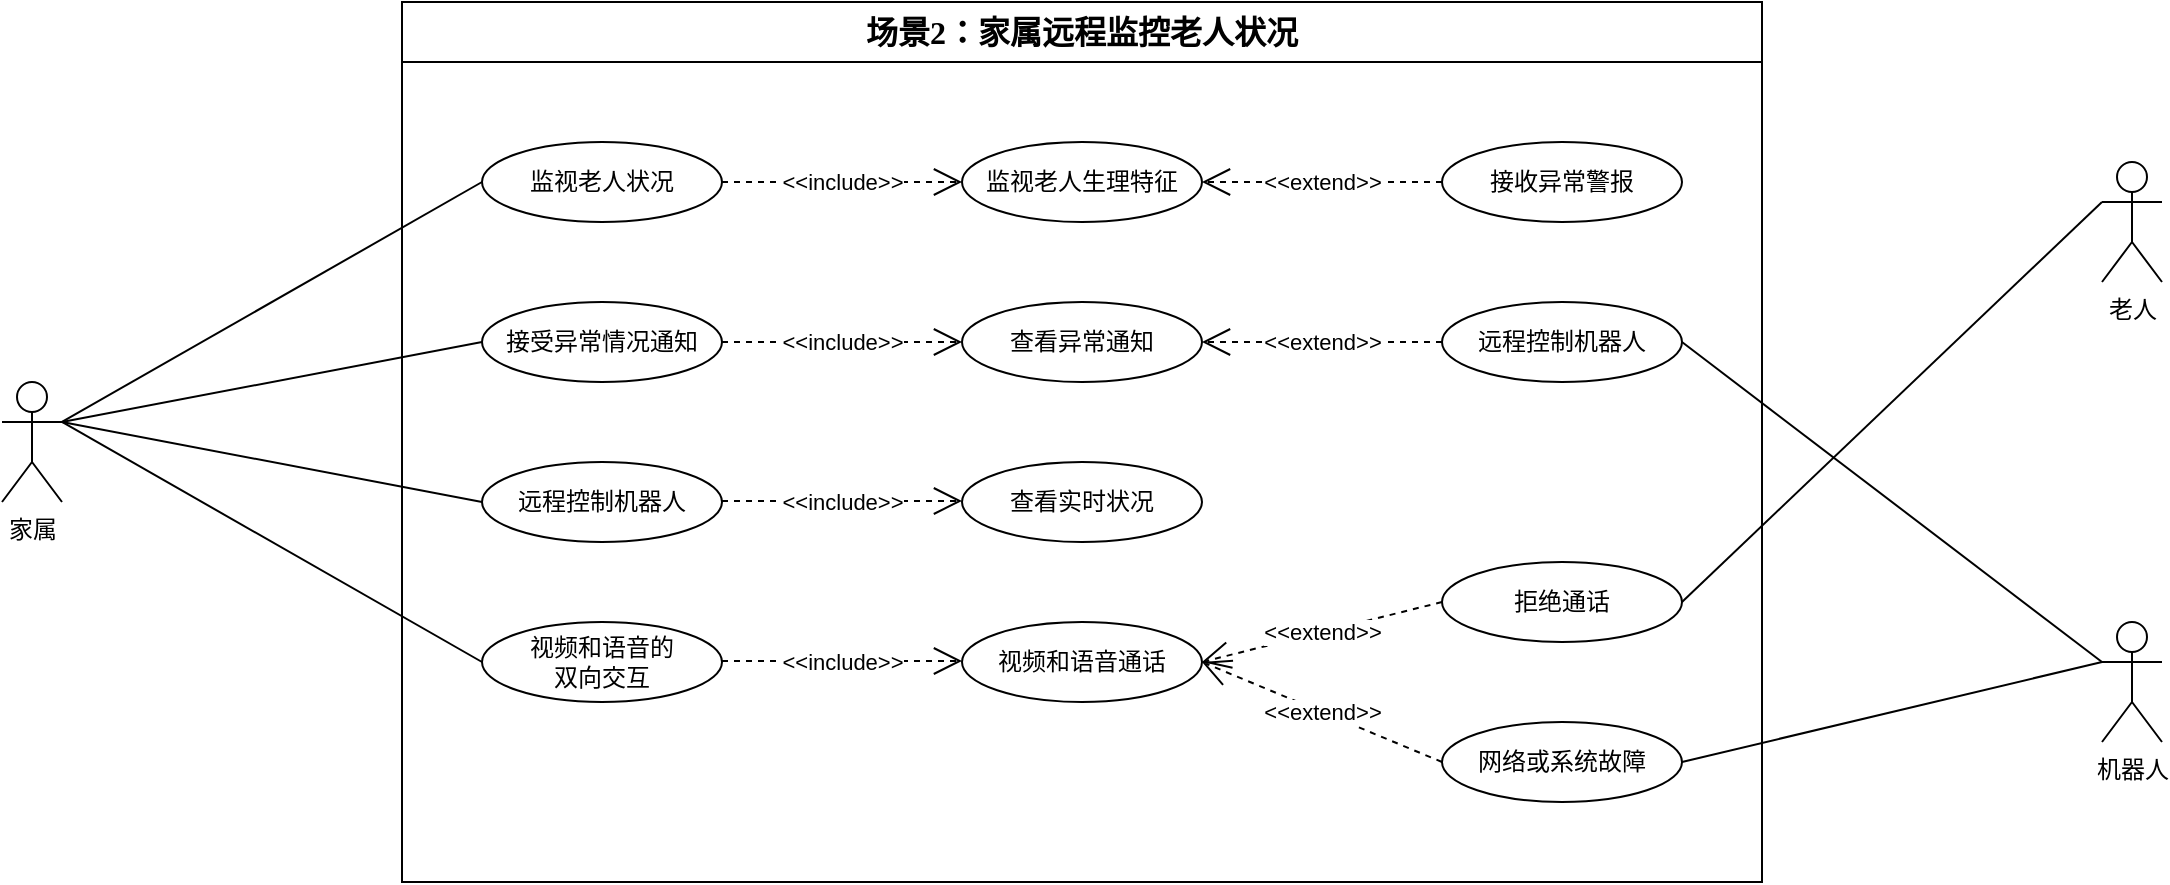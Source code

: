 <mxfile version="22.0.2" type="device">
  <diagram name="第 1 页" id="fSYWZaJNMlL_t06p-1oz">
    <mxGraphModel dx="1129" dy="919" grid="1" gridSize="10" guides="1" tooltips="1" connect="1" arrows="1" fold="1" page="1" pageScale="1" pageWidth="827" pageHeight="1169" math="0" shadow="0">
      <root>
        <mxCell id="0" />
        <mxCell id="1" parent="0" />
        <mxCell id="fFm2WbIP_SEH0sZtQKVD-21" value="&lt;font face=&quot;新宋体&quot;&gt;家属&lt;/font&gt;" style="shape=umlActor;verticalLabelPosition=bottom;verticalAlign=top;html=1;" parent="1" vertex="1">
          <mxGeometry x="40" y="230" width="30" height="60" as="geometry" />
        </mxCell>
        <mxCell id="fFm2WbIP_SEH0sZtQKVD-22" value="&lt;font face=&quot;新宋体&quot;&gt;老人&lt;/font&gt;" style="shape=umlActor;verticalLabelPosition=bottom;verticalAlign=top;html=1;" parent="1" vertex="1">
          <mxGeometry x="1090" y="120" width="30" height="60" as="geometry" />
        </mxCell>
        <mxCell id="fFm2WbIP_SEH0sZtQKVD-63" value="&lt;font face=&quot;新宋体&quot;&gt;&lt;span style=&quot;font-size: 16px;&quot;&gt;场景2：家属远程监控老人状况&lt;/span&gt;&lt;/font&gt;" style="swimlane;whiteSpace=wrap;html=1;startSize=30;" parent="1" vertex="1">
          <mxGeometry x="240" y="40" width="680" height="440" as="geometry">
            <mxRectangle x="240" y="40" width="240" height="30" as="alternateBounds" />
          </mxGeometry>
        </mxCell>
        <mxCell id="fFm2WbIP_SEH0sZtQKVD-24" value="监视老人状况" style="ellipse;whiteSpace=wrap;html=1;" parent="fFm2WbIP_SEH0sZtQKVD-63" vertex="1">
          <mxGeometry x="40" y="70" width="120" height="40" as="geometry" />
        </mxCell>
        <mxCell id="fFm2WbIP_SEH0sZtQKVD-64" value="接收异常警报" style="ellipse;whiteSpace=wrap;html=1;" parent="fFm2WbIP_SEH0sZtQKVD-63" vertex="1">
          <mxGeometry x="520" y="70" width="120" height="40" as="geometry" />
        </mxCell>
        <mxCell id="fFm2WbIP_SEH0sZtQKVD-65" value="&amp;lt;&amp;lt;extend&amp;gt;&amp;gt;" style="endArrow=open;endSize=12;dashed=1;html=1;rounded=0;entryX=1;entryY=0.5;entryDx=0;entryDy=0;exitX=0;exitY=0.5;exitDx=0;exitDy=0;" parent="fFm2WbIP_SEH0sZtQKVD-63" source="fFm2WbIP_SEH0sZtQKVD-64" target="fFm2WbIP_SEH0sZtQKVD-47" edge="1">
          <mxGeometry width="160" relative="1" as="geometry">
            <mxPoint x="1010" y="420" as="sourcePoint" />
            <mxPoint x="400" y="50" as="targetPoint" />
          </mxGeometry>
        </mxCell>
        <mxCell id="fFm2WbIP_SEH0sZtQKVD-47" value="监视老人生理特征" style="ellipse;whiteSpace=wrap;html=1;" parent="fFm2WbIP_SEH0sZtQKVD-63" vertex="1">
          <mxGeometry x="280" y="70" width="120" height="40" as="geometry" />
        </mxCell>
        <mxCell id="fFm2WbIP_SEH0sZtQKVD-26" value="&amp;lt;&amp;lt;include&amp;gt;&amp;gt;" style="endArrow=open;endSize=12;dashed=1;html=1;rounded=0;exitX=1;exitY=0.5;exitDx=0;exitDy=0;entryX=0;entryY=0.5;entryDx=0;entryDy=0;" parent="fFm2WbIP_SEH0sZtQKVD-63" source="fFm2WbIP_SEH0sZtQKVD-24" target="fFm2WbIP_SEH0sZtQKVD-47" edge="1">
          <mxGeometry width="160" relative="1" as="geometry">
            <mxPoint x="100" y="70" as="sourcePoint" />
            <mxPoint x="240" y="20" as="targetPoint" />
          </mxGeometry>
        </mxCell>
        <mxCell id="NSTzoeEUeNAMsslBzwnI-10" value="接受异常情况通知" style="ellipse;whiteSpace=wrap;html=1;" parent="fFm2WbIP_SEH0sZtQKVD-63" vertex="1">
          <mxGeometry x="40" y="150" width="120" height="40" as="geometry" />
        </mxCell>
        <mxCell id="NSTzoeEUeNAMsslBzwnI-13" value="远程控制机器人" style="ellipse;whiteSpace=wrap;html=1;" parent="fFm2WbIP_SEH0sZtQKVD-63" vertex="1">
          <mxGeometry x="520" y="150" width="120" height="40" as="geometry" />
        </mxCell>
        <mxCell id="NSTzoeEUeNAMsslBzwnI-14" value="查看异常通知" style="ellipse;whiteSpace=wrap;html=1;" parent="fFm2WbIP_SEH0sZtQKVD-63" vertex="1">
          <mxGeometry x="280" y="150" width="120" height="40" as="geometry" />
        </mxCell>
        <mxCell id="NSTzoeEUeNAMsslBzwnI-15" value="&amp;lt;&amp;lt;include&amp;gt;&amp;gt;" style="endArrow=open;endSize=12;dashed=1;html=1;rounded=0;exitX=1;exitY=0.5;exitDx=0;exitDy=0;entryX=0;entryY=0.5;entryDx=0;entryDy=0;" parent="fFm2WbIP_SEH0sZtQKVD-63" source="NSTzoeEUeNAMsslBzwnI-10" target="NSTzoeEUeNAMsslBzwnI-14" edge="1">
          <mxGeometry width="160" relative="1" as="geometry">
            <mxPoint x="100" y="150" as="sourcePoint" />
            <mxPoint x="240" y="100" as="targetPoint" />
          </mxGeometry>
        </mxCell>
        <mxCell id="NSTzoeEUeNAMsslBzwnI-16" value="&amp;lt;&amp;lt;extend&amp;gt;&amp;gt;" style="endArrow=open;endSize=12;dashed=1;html=1;rounded=0;exitX=0;exitY=0.5;exitDx=0;exitDy=0;entryX=1;entryY=0.5;entryDx=0;entryDy=0;" parent="fFm2WbIP_SEH0sZtQKVD-63" source="NSTzoeEUeNAMsslBzwnI-13" target="NSTzoeEUeNAMsslBzwnI-14" edge="1">
          <mxGeometry width="160" relative="1" as="geometry">
            <mxPoint x="530" y="140" as="sourcePoint" />
            <mxPoint x="400" y="130" as="targetPoint" />
          </mxGeometry>
        </mxCell>
        <mxCell id="-sLietb2ANqavZ24Fi5j-3" value="远程控制机器人" style="ellipse;whiteSpace=wrap;html=1;" vertex="1" parent="fFm2WbIP_SEH0sZtQKVD-63">
          <mxGeometry x="40" y="230" width="120" height="40" as="geometry" />
        </mxCell>
        <mxCell id="-sLietb2ANqavZ24Fi5j-4" value="查看实时状况" style="ellipse;whiteSpace=wrap;html=1;" vertex="1" parent="fFm2WbIP_SEH0sZtQKVD-63">
          <mxGeometry x="280" y="230" width="120" height="40" as="geometry" />
        </mxCell>
        <mxCell id="-sLietb2ANqavZ24Fi5j-5" value="&amp;lt;&amp;lt;include&amp;gt;&amp;gt;" style="endArrow=open;endSize=12;dashed=1;html=1;rounded=0;exitX=1;exitY=0.5;exitDx=0;exitDy=0;entryX=0;entryY=0.5;entryDx=0;entryDy=0;" edge="1" parent="fFm2WbIP_SEH0sZtQKVD-63">
          <mxGeometry width="160" relative="1" as="geometry">
            <mxPoint x="160" y="249.5" as="sourcePoint" />
            <mxPoint x="280" y="249.5" as="targetPoint" />
          </mxGeometry>
        </mxCell>
        <mxCell id="-sLietb2ANqavZ24Fi5j-7" value="视频和语音的&lt;br&gt;双向交互" style="ellipse;whiteSpace=wrap;html=1;" vertex="1" parent="fFm2WbIP_SEH0sZtQKVD-63">
          <mxGeometry x="40" y="310" width="120" height="40" as="geometry" />
        </mxCell>
        <mxCell id="-sLietb2ANqavZ24Fi5j-8" value="视频和语音通话" style="ellipse;whiteSpace=wrap;html=1;" vertex="1" parent="fFm2WbIP_SEH0sZtQKVD-63">
          <mxGeometry x="280" y="310" width="120" height="40" as="geometry" />
        </mxCell>
        <mxCell id="-sLietb2ANqavZ24Fi5j-9" value="&amp;lt;&amp;lt;include&amp;gt;&amp;gt;" style="endArrow=open;endSize=12;dashed=1;html=1;rounded=0;exitX=1;exitY=0.5;exitDx=0;exitDy=0;entryX=0;entryY=0.5;entryDx=0;entryDy=0;" edge="1" parent="fFm2WbIP_SEH0sZtQKVD-63">
          <mxGeometry width="160" relative="1" as="geometry">
            <mxPoint x="160" y="329.5" as="sourcePoint" />
            <mxPoint x="280" y="329.5" as="targetPoint" />
          </mxGeometry>
        </mxCell>
        <mxCell id="-sLietb2ANqavZ24Fi5j-10" value="拒绝通话" style="ellipse;whiteSpace=wrap;html=1;" vertex="1" parent="fFm2WbIP_SEH0sZtQKVD-63">
          <mxGeometry x="520" y="280" width="120" height="40" as="geometry" />
        </mxCell>
        <mxCell id="-sLietb2ANqavZ24Fi5j-11" value="&amp;lt;&amp;lt;extend&amp;gt;&amp;gt;" style="endArrow=open;endSize=12;dashed=1;html=1;rounded=0;exitX=0;exitY=0.5;exitDx=0;exitDy=0;entryX=1;entryY=0.5;entryDx=0;entryDy=0;" edge="1" parent="fFm2WbIP_SEH0sZtQKVD-63" source="-sLietb2ANqavZ24Fi5j-10">
          <mxGeometry width="160" relative="1" as="geometry">
            <mxPoint x="530" y="300" as="sourcePoint" />
            <mxPoint x="400" y="330" as="targetPoint" />
          </mxGeometry>
        </mxCell>
        <mxCell id="-sLietb2ANqavZ24Fi5j-12" value="网络或系统故障" style="ellipse;whiteSpace=wrap;html=1;" vertex="1" parent="fFm2WbIP_SEH0sZtQKVD-63">
          <mxGeometry x="520" y="360" width="120" height="40" as="geometry" />
        </mxCell>
        <mxCell id="-sLietb2ANqavZ24Fi5j-13" value="&amp;lt;&amp;lt;extend&amp;gt;&amp;gt;" style="endArrow=open;endSize=12;dashed=1;html=1;rounded=0;exitX=0;exitY=0.5;exitDx=0;exitDy=0;" edge="1" parent="fFm2WbIP_SEH0sZtQKVD-63" source="-sLietb2ANqavZ24Fi5j-12">
          <mxGeometry width="160" relative="1" as="geometry">
            <mxPoint x="530" y="380" as="sourcePoint" />
            <mxPoint x="400" y="330" as="targetPoint" />
          </mxGeometry>
        </mxCell>
        <mxCell id="-sLietb2ANqavZ24Fi5j-1" value="&lt;font face=&quot;新宋体&quot;&gt;机器人&lt;/font&gt;" style="shape=umlActor;verticalLabelPosition=bottom;verticalAlign=top;html=1;" vertex="1" parent="1">
          <mxGeometry x="1090" y="350" width="30" height="60" as="geometry" />
        </mxCell>
        <mxCell id="-sLietb2ANqavZ24Fi5j-14" value="" style="endArrow=none;html=1;rounded=0;entryX=0;entryY=0.5;entryDx=0;entryDy=0;exitX=1;exitY=0.333;exitDx=0;exitDy=0;exitPerimeter=0;" edge="1" parent="1" source="fFm2WbIP_SEH0sZtQKVD-21" target="fFm2WbIP_SEH0sZtQKVD-24">
          <mxGeometry width="50" height="50" relative="1" as="geometry">
            <mxPoint x="130" y="190" as="sourcePoint" />
            <mxPoint x="180" y="140" as="targetPoint" />
          </mxGeometry>
        </mxCell>
        <mxCell id="-sLietb2ANqavZ24Fi5j-15" value="" style="endArrow=none;html=1;rounded=0;entryX=0;entryY=0.5;entryDx=0;entryDy=0;exitX=1;exitY=0.333;exitDx=0;exitDy=0;exitPerimeter=0;" edge="1" parent="1" source="fFm2WbIP_SEH0sZtQKVD-21" target="NSTzoeEUeNAMsslBzwnI-10">
          <mxGeometry width="50" height="50" relative="1" as="geometry">
            <mxPoint x="170" y="270" as="sourcePoint" />
            <mxPoint x="220" y="220" as="targetPoint" />
          </mxGeometry>
        </mxCell>
        <mxCell id="-sLietb2ANqavZ24Fi5j-16" value="" style="endArrow=none;html=1;rounded=0;entryX=0;entryY=0.5;entryDx=0;entryDy=0;exitX=1;exitY=0.333;exitDx=0;exitDy=0;exitPerimeter=0;" edge="1" parent="1" source="fFm2WbIP_SEH0sZtQKVD-21" target="-sLietb2ANqavZ24Fi5j-3">
          <mxGeometry width="50" height="50" relative="1" as="geometry">
            <mxPoint x="160" y="350" as="sourcePoint" />
            <mxPoint x="210" y="300" as="targetPoint" />
          </mxGeometry>
        </mxCell>
        <mxCell id="-sLietb2ANqavZ24Fi5j-17" value="" style="endArrow=none;html=1;rounded=0;entryX=0;entryY=0.5;entryDx=0;entryDy=0;exitX=1;exitY=0.333;exitDx=0;exitDy=0;exitPerimeter=0;" edge="1" parent="1" source="fFm2WbIP_SEH0sZtQKVD-21" target="-sLietb2ANqavZ24Fi5j-7">
          <mxGeometry width="50" height="50" relative="1" as="geometry">
            <mxPoint x="160" y="410" as="sourcePoint" />
            <mxPoint x="210" y="360" as="targetPoint" />
          </mxGeometry>
        </mxCell>
        <mxCell id="-sLietb2ANqavZ24Fi5j-19" value="" style="endArrow=none;html=1;rounded=0;entryX=0;entryY=0.333;entryDx=0;entryDy=0;entryPerimeter=0;exitX=1;exitY=0.5;exitDx=0;exitDy=0;" edge="1" parent="1" source="-sLietb2ANqavZ24Fi5j-10" target="fFm2WbIP_SEH0sZtQKVD-22">
          <mxGeometry width="50" height="50" relative="1" as="geometry">
            <mxPoint x="990" y="220" as="sourcePoint" />
            <mxPoint x="1040" y="170" as="targetPoint" />
          </mxGeometry>
        </mxCell>
        <mxCell id="-sLietb2ANqavZ24Fi5j-20" value="" style="endArrow=none;html=1;rounded=0;entryX=0;entryY=0.333;entryDx=0;entryDy=0;entryPerimeter=0;exitX=1;exitY=0.5;exitDx=0;exitDy=0;" edge="1" parent="1" source="-sLietb2ANqavZ24Fi5j-12" target="-sLietb2ANqavZ24Fi5j-1">
          <mxGeometry width="50" height="50" relative="1" as="geometry">
            <mxPoint x="970" y="340" as="sourcePoint" />
            <mxPoint x="1020" y="290" as="targetPoint" />
          </mxGeometry>
        </mxCell>
        <mxCell id="-sLietb2ANqavZ24Fi5j-21" value="" style="endArrow=none;html=1;rounded=0;exitX=1;exitY=0.5;exitDx=0;exitDy=0;" edge="1" parent="1" source="NSTzoeEUeNAMsslBzwnI-13">
          <mxGeometry width="50" height="50" relative="1" as="geometry">
            <mxPoint x="890" y="430" as="sourcePoint" />
            <mxPoint x="1090" y="370" as="targetPoint" />
          </mxGeometry>
        </mxCell>
      </root>
    </mxGraphModel>
  </diagram>
</mxfile>
